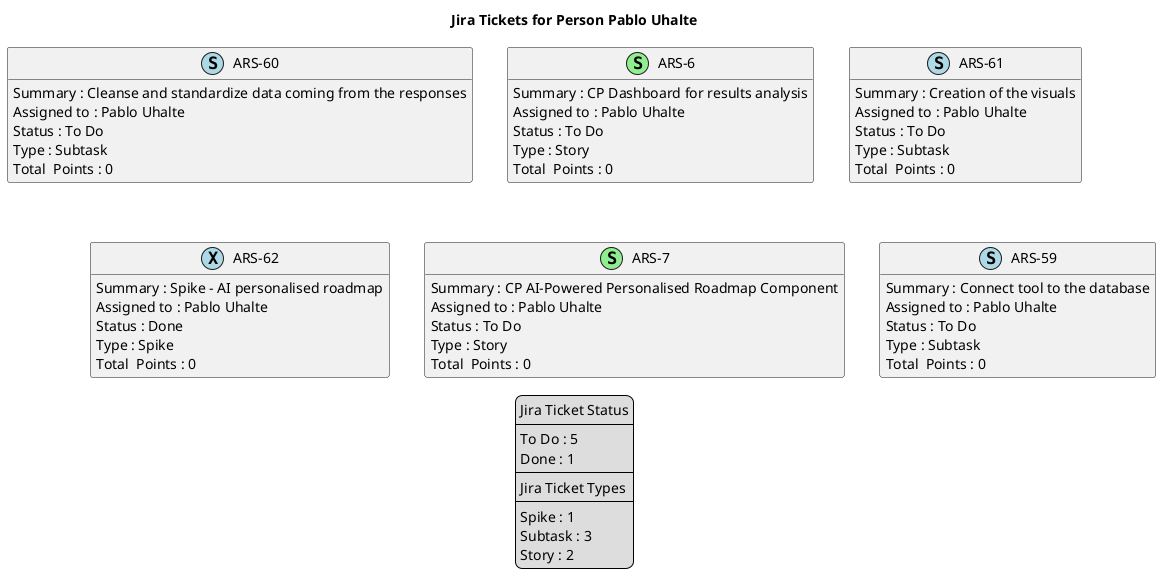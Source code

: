 @startuml
'https://plantuml.com/class-diagram

' GENERATE CLASS DIAGRAM ===========
' Generated at    : Thu May 23 13:36:26 CEST 2024

title Jira Tickets for Person Pablo Uhalte
hide empty members

legend
Jira Ticket Status
----
To Do : 5
Done : 1
----
Jira Ticket Types
----
Spike : 1
Subtask : 3
Story : 2
end legend


' Tickets =======
class "ARS-60" << (S,lightblue) >> {
 Summary : Cleanse and standardize data coming from the responses
 Assigned to : Pablo Uhalte
 Status : To Do
 Type : Subtask
Total  Points : 0
}

class "ARS-6" << (S,lightgreen) >> {
 Summary : CP Dashboard for results analysis
 Assigned to : Pablo Uhalte
 Status : To Do
 Type : Story
Total  Points : 0
}

class "ARS-61" << (S,lightblue) >> {
 Summary : Creation of the visuals
 Assigned to : Pablo Uhalte
 Status : To Do
 Type : Subtask
Total  Points : 0
}

class "ARS-62" << (X,lightblue) >> {
 Summary : Spike - AI personalised roadmap
 Assigned to : Pablo Uhalte
 Status : Done
 Type : Spike
Total  Points : 0
}

class "ARS-7" << (S,lightgreen) >> {
 Summary : CP AI-Powered Personalised Roadmap Component
 Assigned to : Pablo Uhalte
 Status : To Do
 Type : Story
Total  Points : 0
}

class "ARS-59" << (S,lightblue) >> {
 Summary : Connect tool to the database 
 Assigned to : Pablo Uhalte
 Status : To Do
 Type : Subtask
Total  Points : 0
}



' Links =======


@enduml
